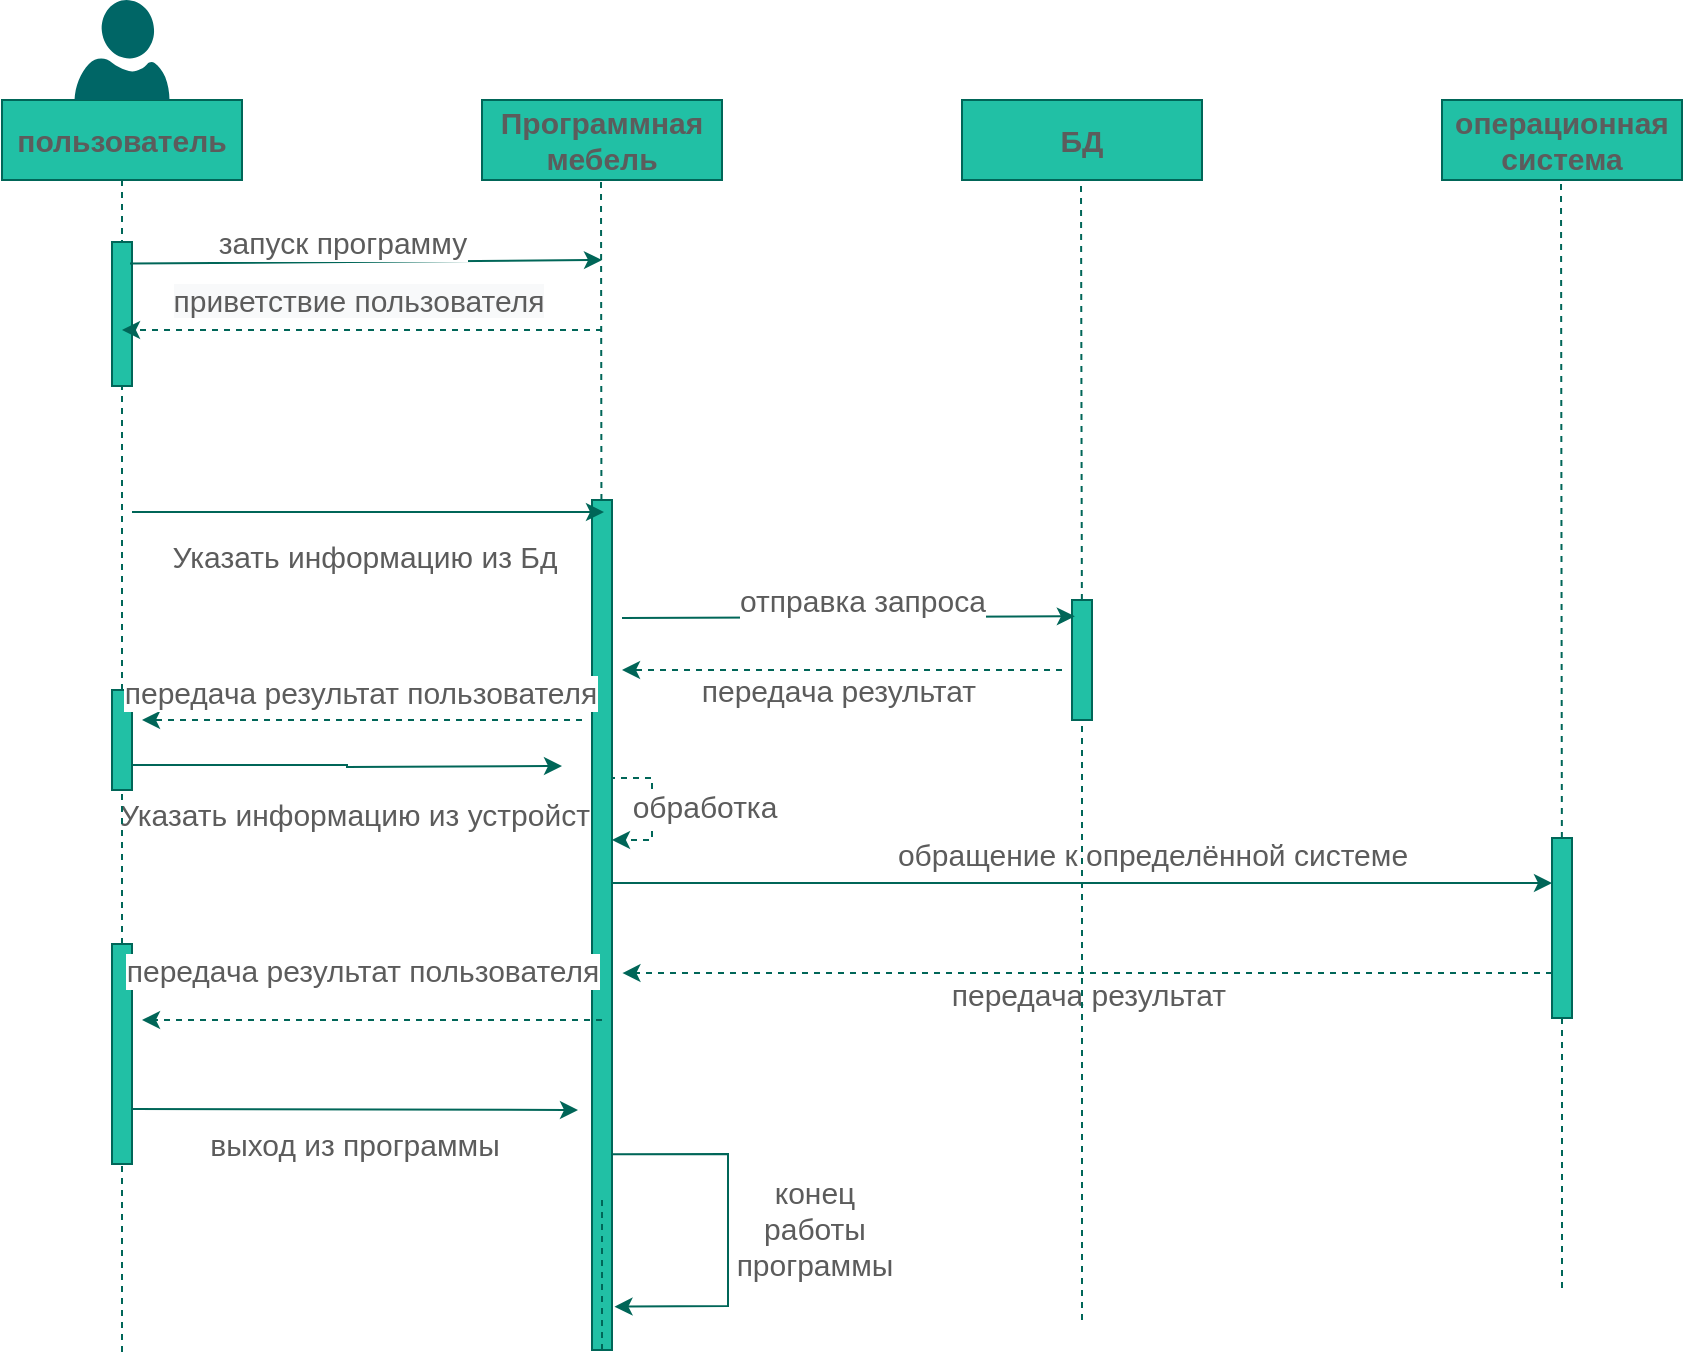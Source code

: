 <mxfile version="20.0.1" type="github">
  <diagram id="kr7Q131r15E99vDvzFHY" name="Page-1">
    <mxGraphModel dx="1240" dy="643" grid="0" gridSize="10" guides="1" tooltips="1" connect="1" arrows="1" fold="1" page="0" pageScale="1" pageWidth="827" pageHeight="1169" math="0" shadow="0">
      <root>
        <mxCell id="0" />
        <mxCell id="1" parent="0" />
        <mxCell id="gIlKsOwYRyPRbe765wBf-1" value="пользователь" style="rounded=0;whiteSpace=wrap;html=1;fillColor=#21C0A5;strokeColor=#006658;fontStyle=1;fontSize=15;fontColor=#5C5C5C;" parent="1" vertex="1">
          <mxGeometry x="120" y="120" width="120" height="40" as="geometry" />
        </mxCell>
        <mxCell id="gIlKsOwYRyPRbe765wBf-2" value="Программная мебель" style="rounded=0;whiteSpace=wrap;html=1;fillColor=#21C0A5;strokeColor=#006658;fontStyle=1;fontSize=15;fontColor=#5C5C5C;" parent="1" vertex="1">
          <mxGeometry x="360" y="120" width="120" height="40" as="geometry" />
        </mxCell>
        <mxCell id="gIlKsOwYRyPRbe765wBf-3" value="БД" style="rounded=0;whiteSpace=wrap;html=1;fillColor=#21C0A5;strokeColor=#006658;fontStyle=1;fontSize=15;fontColor=#5C5C5C;" parent="1" vertex="1">
          <mxGeometry x="600" y="120" width="120" height="40" as="geometry" />
        </mxCell>
        <mxCell id="gIlKsOwYRyPRbe765wBf-4" value="операционная система" style="rounded=0;whiteSpace=wrap;html=1;fillColor=#21C0A5;strokeColor=#006658;fontStyle=1;fontSize=15;fontColor=#5C5C5C;" parent="1" vertex="1">
          <mxGeometry x="840" y="120" width="120" height="40" as="geometry" />
        </mxCell>
        <mxCell id="gIlKsOwYRyPRbe765wBf-7" value="" style="endArrow=none;dashed=1;html=1;rounded=0;entryX=0.5;entryY=1;entryDx=0;entryDy=0;startArrow=none;fontStyle=0;fontSize=15;strokeColor=#006658;fontColor=#5C5C5C;" parent="1" source="gIlKsOwYRyPRbe765wBf-12" target="gIlKsOwYRyPRbe765wBf-1" edge="1">
          <mxGeometry width="50" height="50" relative="1" as="geometry">
            <mxPoint x="180" y="561" as="sourcePoint" />
            <mxPoint x="560" y="210" as="targetPoint" />
          </mxGeometry>
        </mxCell>
        <mxCell id="gIlKsOwYRyPRbe765wBf-8" value="" style="endArrow=none;dashed=1;html=1;rounded=0;entryX=0.5;entryY=1;entryDx=0;entryDy=0;startArrow=none;fontStyle=0;fontSize=15;strokeColor=#006658;fontColor=#5C5C5C;" parent="1" source="gIlKsOwYRyPRbe765wBf-16" edge="1">
          <mxGeometry width="50" height="50" relative="1" as="geometry">
            <mxPoint x="419.5" y="561" as="sourcePoint" />
            <mxPoint x="419.5" y="160" as="targetPoint" />
          </mxGeometry>
        </mxCell>
        <mxCell id="gIlKsOwYRyPRbe765wBf-9" value="" style="endArrow=none;dashed=1;html=1;rounded=0;entryX=0.5;entryY=1;entryDx=0;entryDy=0;fontStyle=0;fontSize=15;startArrow=none;strokeColor=#006658;fontColor=#5C5C5C;" parent="1" source="gIlKsOwYRyPRbe765wBf-17" edge="1">
          <mxGeometry width="50" height="50" relative="1" as="geometry">
            <mxPoint x="659.5" y="561" as="sourcePoint" />
            <mxPoint x="659.5" y="160" as="targetPoint" />
          </mxGeometry>
        </mxCell>
        <mxCell id="gIlKsOwYRyPRbe765wBf-10" value="" style="endArrow=none;dashed=1;html=1;rounded=0;entryX=0.5;entryY=1;entryDx=0;entryDy=0;startArrow=none;fontStyle=0;fontSize=15;strokeColor=#006658;fontColor=#5C5C5C;" parent="1" source="gIlKsOwYRyPRbe765wBf-18" edge="1">
          <mxGeometry width="50" height="50" relative="1" as="geometry">
            <mxPoint x="899.5" y="561" as="sourcePoint" />
            <mxPoint x="899.5" y="160" as="targetPoint" />
          </mxGeometry>
        </mxCell>
        <mxCell id="gIlKsOwYRyPRbe765wBf-11" value="" style="rounded=0;whiteSpace=wrap;html=1;fontStyle=0;fontSize=15;fillColor=#21C0A5;strokeColor=#006658;fontColor=#5C5C5C;" parent="1" vertex="1">
          <mxGeometry x="175" y="191" width="10" height="72" as="geometry" />
        </mxCell>
        <mxCell id="gIlKsOwYRyPRbe765wBf-13" value="" style="rounded=0;whiteSpace=wrap;html=1;fontStyle=0;fontSize=15;fillColor=#21C0A5;strokeColor=#006658;fontColor=#5C5C5C;" parent="1" vertex="1">
          <mxGeometry x="175" y="542" width="10" height="110" as="geometry" />
        </mxCell>
        <mxCell id="gIlKsOwYRyPRbe765wBf-14" value="" style="endArrow=none;dashed=1;html=1;rounded=0;entryX=0.5;entryY=1;entryDx=0;entryDy=0;fontStyle=0;fontSize=15;strokeColor=#006658;fontColor=#5C5C5C;" parent="1" target="gIlKsOwYRyPRbe765wBf-13" edge="1">
          <mxGeometry width="50" height="50" relative="1" as="geometry">
            <mxPoint x="180" y="746" as="sourcePoint" />
            <mxPoint x="180" y="160" as="targetPoint" />
          </mxGeometry>
        </mxCell>
        <mxCell id="gIlKsOwYRyPRbe765wBf-33" style="edgeStyle=orthogonalEdgeStyle;rounded=0;orthogonalLoop=1;jettySize=auto;html=1;exitX=1;exitY=0.75;exitDx=0;exitDy=0;fontStyle=0;fontSize=15;strokeColor=#006658;fontColor=#5C5C5C;" parent="1" source="gIlKsOwYRyPRbe765wBf-12" edge="1">
          <mxGeometry relative="1" as="geometry">
            <mxPoint x="400" y="453" as="targetPoint" />
          </mxGeometry>
        </mxCell>
        <mxCell id="gIlKsOwYRyPRbe765wBf-34" value="Указать информацию из устройств" style="edgeLabel;html=1;align=center;verticalAlign=middle;resizable=0;points=[];fontStyle=0;fontSize=15;fontColor=#5C5C5C;" parent="gIlKsOwYRyPRbe765wBf-33" vertex="1" connectable="0">
          <mxGeometry x="0.18" relative="1" as="geometry">
            <mxPoint x="-12" y="23" as="offset" />
          </mxGeometry>
        </mxCell>
        <mxCell id="gIlKsOwYRyPRbe765wBf-12" value="" style="rounded=0;whiteSpace=wrap;html=1;fontStyle=0;fontSize=15;fillColor=#21C0A5;strokeColor=#006658;fontColor=#5C5C5C;" parent="1" vertex="1">
          <mxGeometry x="175" y="415" width="10" height="50" as="geometry" />
        </mxCell>
        <mxCell id="gIlKsOwYRyPRbe765wBf-15" value="" style="endArrow=none;dashed=1;html=1;rounded=0;entryX=0.5;entryY=1;entryDx=0;entryDy=0;startArrow=none;fontStyle=0;fontSize=15;strokeColor=#006658;fontColor=#5C5C5C;" parent="1" source="gIlKsOwYRyPRbe765wBf-13" target="gIlKsOwYRyPRbe765wBf-12" edge="1">
          <mxGeometry width="50" height="50" relative="1" as="geometry">
            <mxPoint x="180" y="430" as="sourcePoint" />
            <mxPoint x="180" y="160" as="targetPoint" />
          </mxGeometry>
        </mxCell>
        <mxCell id="gIlKsOwYRyPRbe765wBf-55" style="edgeStyle=orthogonalEdgeStyle;rounded=0;orthogonalLoop=1;jettySize=auto;html=1;exitX=0;exitY=0.75;exitDx=0;exitDy=0;dashed=1;fontSize=15;strokeColor=#006658;fontColor=#5C5C5C;" parent="1" source="gIlKsOwYRyPRbe765wBf-18" edge="1">
          <mxGeometry relative="1" as="geometry">
            <mxPoint x="430.211" y="556.526" as="targetPoint" />
          </mxGeometry>
        </mxCell>
        <mxCell id="gIlKsOwYRyPRbe765wBf-57" value="передача результат&amp;nbsp;" style="edgeLabel;html=1;align=center;verticalAlign=middle;resizable=0;points=[];fontSize=15;fontColor=#5C5C5C;" parent="gIlKsOwYRyPRbe765wBf-55" vertex="1" connectable="0">
          <mxGeometry x="-0.123" y="-2" relative="1" as="geometry">
            <mxPoint x="-26" y="12" as="offset" />
          </mxGeometry>
        </mxCell>
        <mxCell id="gIlKsOwYRyPRbe765wBf-18" value="" style="rounded=0;whiteSpace=wrap;html=1;fontStyle=0;fontSize=15;fillColor=#21C0A5;strokeColor=#006658;fontColor=#5C5C5C;" parent="1" vertex="1">
          <mxGeometry x="895" y="489" width="10" height="90" as="geometry" />
        </mxCell>
        <mxCell id="gIlKsOwYRyPRbe765wBf-19" value="" style="endArrow=none;dashed=1;html=1;rounded=0;entryX=0.5;entryY=1;entryDx=0;entryDy=0;fontStyle=0;fontSize=15;strokeColor=#006658;fontColor=#5C5C5C;" parent="1" target="gIlKsOwYRyPRbe765wBf-18" edge="1">
          <mxGeometry width="50" height="50" relative="1" as="geometry">
            <mxPoint x="900" y="714" as="sourcePoint" />
            <mxPoint x="899.5" y="160" as="targetPoint" />
          </mxGeometry>
        </mxCell>
        <mxCell id="gIlKsOwYRyPRbe765wBf-45" style="edgeStyle=orthogonalEdgeStyle;rounded=0;orthogonalLoop=1;jettySize=auto;html=1;exitX=1;exitY=0.5;exitDx=0;exitDy=0;fontSize=15;dashed=1;strokeColor=#006658;fontColor=#5C5C5C;" parent="1" source="gIlKsOwYRyPRbe765wBf-16" target="gIlKsOwYRyPRbe765wBf-16" edge="1">
          <mxGeometry relative="1" as="geometry">
            <mxPoint x="450" y="510" as="targetPoint" />
            <Array as="points">
              <mxPoint x="425" y="459" />
              <mxPoint x="445" y="459" />
              <mxPoint x="445" y="490" />
            </Array>
          </mxGeometry>
        </mxCell>
        <mxCell id="gIlKsOwYRyPRbe765wBf-46" value="обработка" style="edgeLabel;html=1;align=center;verticalAlign=middle;resizable=0;points=[];fontSize=15;fontColor=#5C5C5C;" parent="gIlKsOwYRyPRbe765wBf-45" vertex="1" connectable="0">
          <mxGeometry x="0.009" y="1" relative="1" as="geometry">
            <mxPoint x="47" y="13" as="offset" />
          </mxGeometry>
        </mxCell>
        <mxCell id="gIlKsOwYRyPRbe765wBf-56" style="edgeStyle=orthogonalEdgeStyle;rounded=0;orthogonalLoop=1;jettySize=auto;html=1;exitX=1;exitY=0.5;exitDx=0;exitDy=0;entryX=0;entryY=0.25;entryDx=0;entryDy=0;fontSize=15;strokeColor=#006658;fontColor=#5C5C5C;" parent="1" source="gIlKsOwYRyPRbe765wBf-16" target="gIlKsOwYRyPRbe765wBf-18" edge="1">
          <mxGeometry relative="1" as="geometry">
            <Array as="points">
              <mxPoint x="425" y="512" />
            </Array>
          </mxGeometry>
        </mxCell>
        <mxCell id="gIlKsOwYRyPRbe765wBf-58" value="обращение к определённой системе" style="edgeLabel;html=1;align=center;verticalAlign=middle;resizable=0;points=[];fontSize=15;fontColor=#5C5C5C;" parent="gIlKsOwYRyPRbe765wBf-56" vertex="1" connectable="0">
          <mxGeometry x="0.205" y="-1" relative="1" as="geometry">
            <mxPoint x="-5" y="-16" as="offset" />
          </mxGeometry>
        </mxCell>
        <mxCell id="gIlKsOwYRyPRbe765wBf-16" value="" style="rounded=0;whiteSpace=wrap;html=1;fontStyle=0;fontSize=15;fillColor=#21C0A5;strokeColor=#006658;fontColor=#5C5C5C;" parent="1" vertex="1">
          <mxGeometry x="415" y="320" width="10" height="425" as="geometry" />
        </mxCell>
        <mxCell id="gIlKsOwYRyPRbe765wBf-20" value="" style="endArrow=none;dashed=1;html=1;rounded=0;entryX=0.5;entryY=1;entryDx=0;entryDy=0;fontStyle=0;fontSize=15;strokeColor=#006658;fontColor=#5C5C5C;" parent="1" target="gIlKsOwYRyPRbe765wBf-16" edge="1">
          <mxGeometry width="50" height="50" relative="1" as="geometry">
            <mxPoint x="420" y="670" as="sourcePoint" />
            <mxPoint x="419.5" y="160" as="targetPoint" />
          </mxGeometry>
        </mxCell>
        <mxCell id="gIlKsOwYRyPRbe765wBf-21" value="" style="endArrow=classic;html=1;rounded=0;exitX=0.9;exitY=0.15;exitDx=0;exitDy=0;exitPerimeter=0;fontStyle=0;fontSize=15;strokeColor=#006658;fontColor=#5C5C5C;" parent="1" source="gIlKsOwYRyPRbe765wBf-11" edge="1">
          <mxGeometry width="50" height="50" relative="1" as="geometry">
            <mxPoint x="570" y="400" as="sourcePoint" />
            <mxPoint x="420" y="200" as="targetPoint" />
          </mxGeometry>
        </mxCell>
        <mxCell id="gIlKsOwYRyPRbe765wBf-24" value="запуск программу" style="edgeLabel;html=1;align=center;verticalAlign=middle;resizable=0;points=[];fontStyle=0;fontSize=15;fontColor=#5C5C5C;" parent="gIlKsOwYRyPRbe765wBf-21" vertex="1" connectable="0">
          <mxGeometry x="-0.508" y="3" relative="1" as="geometry">
            <mxPoint x="48" y="-8" as="offset" />
          </mxGeometry>
        </mxCell>
        <mxCell id="gIlKsOwYRyPRbe765wBf-22" value="" style="endArrow=classic;html=1;rounded=0;dashed=1;fontStyle=0;fontSize=15;strokeColor=#006658;fontColor=#5C5C5C;" parent="1" edge="1">
          <mxGeometry width="50" height="50" relative="1" as="geometry">
            <mxPoint x="420" y="235" as="sourcePoint" />
            <mxPoint x="180" y="235" as="targetPoint" />
          </mxGeometry>
        </mxCell>
        <mxCell id="gIlKsOwYRyPRbe765wBf-26" value="&lt;span style=&quot;font-size: 15px; text-align: left; background-color: rgb(248, 249, 250);&quot;&gt;приветствие пользователя&lt;/span&gt;" style="edgeLabel;html=1;align=center;verticalAlign=middle;resizable=0;points=[];fontStyle=0;fontSize=15;fontColor=#5C5C5C;" parent="gIlKsOwYRyPRbe765wBf-22" vertex="1" connectable="0">
          <mxGeometry x="0.237" y="-1" relative="1" as="geometry">
            <mxPoint x="26" y="-14" as="offset" />
          </mxGeometry>
        </mxCell>
        <mxCell id="gIlKsOwYRyPRbe765wBf-23" value="" style="endArrow=classic;html=1;rounded=0;exitX=0.9;exitY=0.629;exitDx=0;exitDy=0;exitPerimeter=0;fontStyle=0;fontSize=15;strokeColor=#006658;fontColor=#5C5C5C;" parent="1" edge="1">
          <mxGeometry width="50" height="50" relative="1" as="geometry">
            <mxPoint x="185" y="326.06" as="sourcePoint" />
            <mxPoint x="421" y="326" as="targetPoint" />
          </mxGeometry>
        </mxCell>
        <mxCell id="gIlKsOwYRyPRbe765wBf-27" value="Указать информацию из Бд" style="edgeLabel;html=1;align=center;verticalAlign=middle;resizable=0;points=[];fontStyle=0;fontSize=15;fontColor=#5C5C5C;" parent="gIlKsOwYRyPRbe765wBf-23" vertex="1" connectable="0">
          <mxGeometry x="-0.288" relative="1" as="geometry">
            <mxPoint x="32" y="22" as="offset" />
          </mxGeometry>
        </mxCell>
        <mxCell id="gIlKsOwYRyPRbe765wBf-30" value="" style="endArrow=classic;html=1;rounded=0;dashed=1;fontStyle=0;fontSize=15;strokeColor=#006658;fontColor=#5C5C5C;" parent="1" edge="1">
          <mxGeometry width="50" height="50" relative="1" as="geometry">
            <mxPoint x="410" y="430" as="sourcePoint" />
            <mxPoint x="190" y="430" as="targetPoint" />
          </mxGeometry>
        </mxCell>
        <mxCell id="gIlKsOwYRyPRbe765wBf-31" value="передача результат пользователя" style="edgeLabel;html=1;align=center;verticalAlign=middle;resizable=0;points=[];fontStyle=0;fontSize=15;fontColor=#5C5C5C;" parent="gIlKsOwYRyPRbe765wBf-30" vertex="1" connectable="0">
          <mxGeometry x="0.268" y="1" relative="1" as="geometry">
            <mxPoint x="28" y="-15" as="offset" />
          </mxGeometry>
        </mxCell>
        <mxCell id="gIlKsOwYRyPRbe765wBf-35" value="" style="endArrow=classic;html=1;rounded=0;fontSize=15;dashed=1;strokeColor=#006658;fontColor=#5C5C5C;" parent="1" edge="1">
          <mxGeometry width="50" height="50" relative="1" as="geometry">
            <mxPoint x="420" y="580" as="sourcePoint" />
            <mxPoint x="190" y="580" as="targetPoint" />
          </mxGeometry>
        </mxCell>
        <mxCell id="gIlKsOwYRyPRbe765wBf-38" value="передача результат пользователя" style="edgeLabel;html=1;align=center;verticalAlign=middle;resizable=0;points=[];fontSize=15;fontColor=#5C5C5C;" parent="gIlKsOwYRyPRbe765wBf-35" vertex="1" connectable="0">
          <mxGeometry x="-0.417" y="2" relative="1" as="geometry">
            <mxPoint x="-53" y="-27" as="offset" />
          </mxGeometry>
        </mxCell>
        <mxCell id="gIlKsOwYRyPRbe765wBf-36" value="" style="endArrow=classic;html=1;rounded=0;fontSize=15;exitX=1;exitY=0.75;exitDx=0;exitDy=0;strokeColor=#006658;fontColor=#5C5C5C;" parent="1" source="gIlKsOwYRyPRbe765wBf-13" edge="1">
          <mxGeometry width="50" height="50" relative="1" as="geometry">
            <mxPoint x="410" y="660" as="sourcePoint" />
            <mxPoint x="408" y="625" as="targetPoint" />
          </mxGeometry>
        </mxCell>
        <mxCell id="gIlKsOwYRyPRbe765wBf-39" value="выход из программы" style="edgeLabel;html=1;align=center;verticalAlign=middle;resizable=0;points=[];fontSize=15;fontColor=#5C5C5C;" parent="gIlKsOwYRyPRbe765wBf-36" vertex="1" connectable="0">
          <mxGeometry x="-0.221" y="-6" relative="1" as="geometry">
            <mxPoint x="24" y="11" as="offset" />
          </mxGeometry>
        </mxCell>
        <mxCell id="gIlKsOwYRyPRbe765wBf-17" value="" style="rounded=0;whiteSpace=wrap;html=1;fontStyle=0;fontSize=15;fillColor=#21C0A5;strokeColor=#006658;fontColor=#5C5C5C;" parent="1" vertex="1">
          <mxGeometry x="655" y="370" width="10" height="60" as="geometry" />
        </mxCell>
        <mxCell id="gIlKsOwYRyPRbe765wBf-40" value="" style="endArrow=none;dashed=1;html=1;rounded=0;entryX=0.5;entryY=1;entryDx=0;entryDy=0;fontStyle=0;fontSize=15;strokeColor=#006658;fontColor=#5C5C5C;" parent="1" target="gIlKsOwYRyPRbe765wBf-17" edge="1">
          <mxGeometry width="50" height="50" relative="1" as="geometry">
            <mxPoint x="660" y="730" as="sourcePoint" />
            <mxPoint x="659.5" y="160.0" as="targetPoint" />
          </mxGeometry>
        </mxCell>
        <mxCell id="gIlKsOwYRyPRbe765wBf-42" value="" style="endArrow=classic;html=1;rounded=0;fontSize=15;entryX=0.143;entryY=0.136;entryDx=0;entryDy=0;entryPerimeter=0;strokeColor=#006658;fontColor=#5C5C5C;" parent="1" target="gIlKsOwYRyPRbe765wBf-17" edge="1">
          <mxGeometry width="50" height="50" relative="1" as="geometry">
            <mxPoint x="430" y="379" as="sourcePoint" />
            <mxPoint x="410" y="320" as="targetPoint" />
          </mxGeometry>
        </mxCell>
        <mxCell id="gIlKsOwYRyPRbe765wBf-43" value="отправка запроса" style="edgeLabel;html=1;align=center;verticalAlign=middle;resizable=0;points=[];fontSize=15;fontColor=#5C5C5C;" parent="gIlKsOwYRyPRbe765wBf-42" vertex="1" connectable="0">
          <mxGeometry x="-0.596" relative="1" as="geometry">
            <mxPoint x="74" y="-9" as="offset" />
          </mxGeometry>
        </mxCell>
        <mxCell id="gIlKsOwYRyPRbe765wBf-44" value="" style="endArrow=classic;html=1;rounded=0;dashed=1;fontSize=15;strokeColor=#006658;fontColor=#5C5C5C;" parent="1" edge="1">
          <mxGeometry width="50" height="50" relative="1" as="geometry">
            <mxPoint x="650" y="405" as="sourcePoint" />
            <mxPoint x="430" y="405" as="targetPoint" />
          </mxGeometry>
        </mxCell>
        <mxCell id="gIlKsOwYRyPRbe765wBf-47" value="передача результат&amp;nbsp;" style="edgeLabel;html=1;align=center;verticalAlign=middle;resizable=0;points=[];fontSize=15;fontColor=#5C5C5C;" parent="gIlKsOwYRyPRbe765wBf-44" vertex="1" connectable="0">
          <mxGeometry x="-0.213" y="1" relative="1" as="geometry">
            <mxPoint x="-24" y="9" as="offset" />
          </mxGeometry>
        </mxCell>
        <mxCell id="gIlKsOwYRyPRbe765wBf-59" value="" style="endArrow=classic;html=1;rounded=0;fontSize=15;exitX=1;exitY=0.924;exitDx=0;exitDy=0;exitPerimeter=0;entryX=1.125;entryY=0.949;entryDx=0;entryDy=0;entryPerimeter=0;strokeColor=#006658;fontColor=#5C5C5C;" parent="1" target="gIlKsOwYRyPRbe765wBf-16" edge="1">
          <mxGeometry width="50" height="50" relative="1" as="geometry">
            <mxPoint x="425" y="647.16" as="sourcePoint" />
            <mxPoint x="493" y="704" as="targetPoint" />
            <Array as="points">
              <mxPoint x="483" y="647" />
              <mxPoint x="483" y="723" />
            </Array>
          </mxGeometry>
        </mxCell>
        <mxCell id="gIlKsOwYRyPRbe765wBf-60" value="конец &lt;br&gt;работы &lt;br&gt;программы" style="edgeLabel;html=1;align=center;verticalAlign=middle;resizable=0;points=[];fontSize=15;fontColor=#5C5C5C;" parent="gIlKsOwYRyPRbe765wBf-59" vertex="1" connectable="0">
          <mxGeometry x="0.263" y="3" relative="1" as="geometry">
            <mxPoint x="40" y="-26" as="offset" />
          </mxGeometry>
        </mxCell>
        <mxCell id="slkrBJjLDzf_25yYzBkS-1" value="" style="verticalLabelPosition=bottom;html=1;verticalAlign=top;align=center;strokeColor=none;fillColor=#006666;shape=mxgraph.azure.user;rounded=0;sketch=0;fontColor=#5C5C5C;" vertex="1" parent="1">
          <mxGeometry x="156.25" y="70" width="47.5" height="50" as="geometry" />
        </mxCell>
      </root>
    </mxGraphModel>
  </diagram>
</mxfile>

